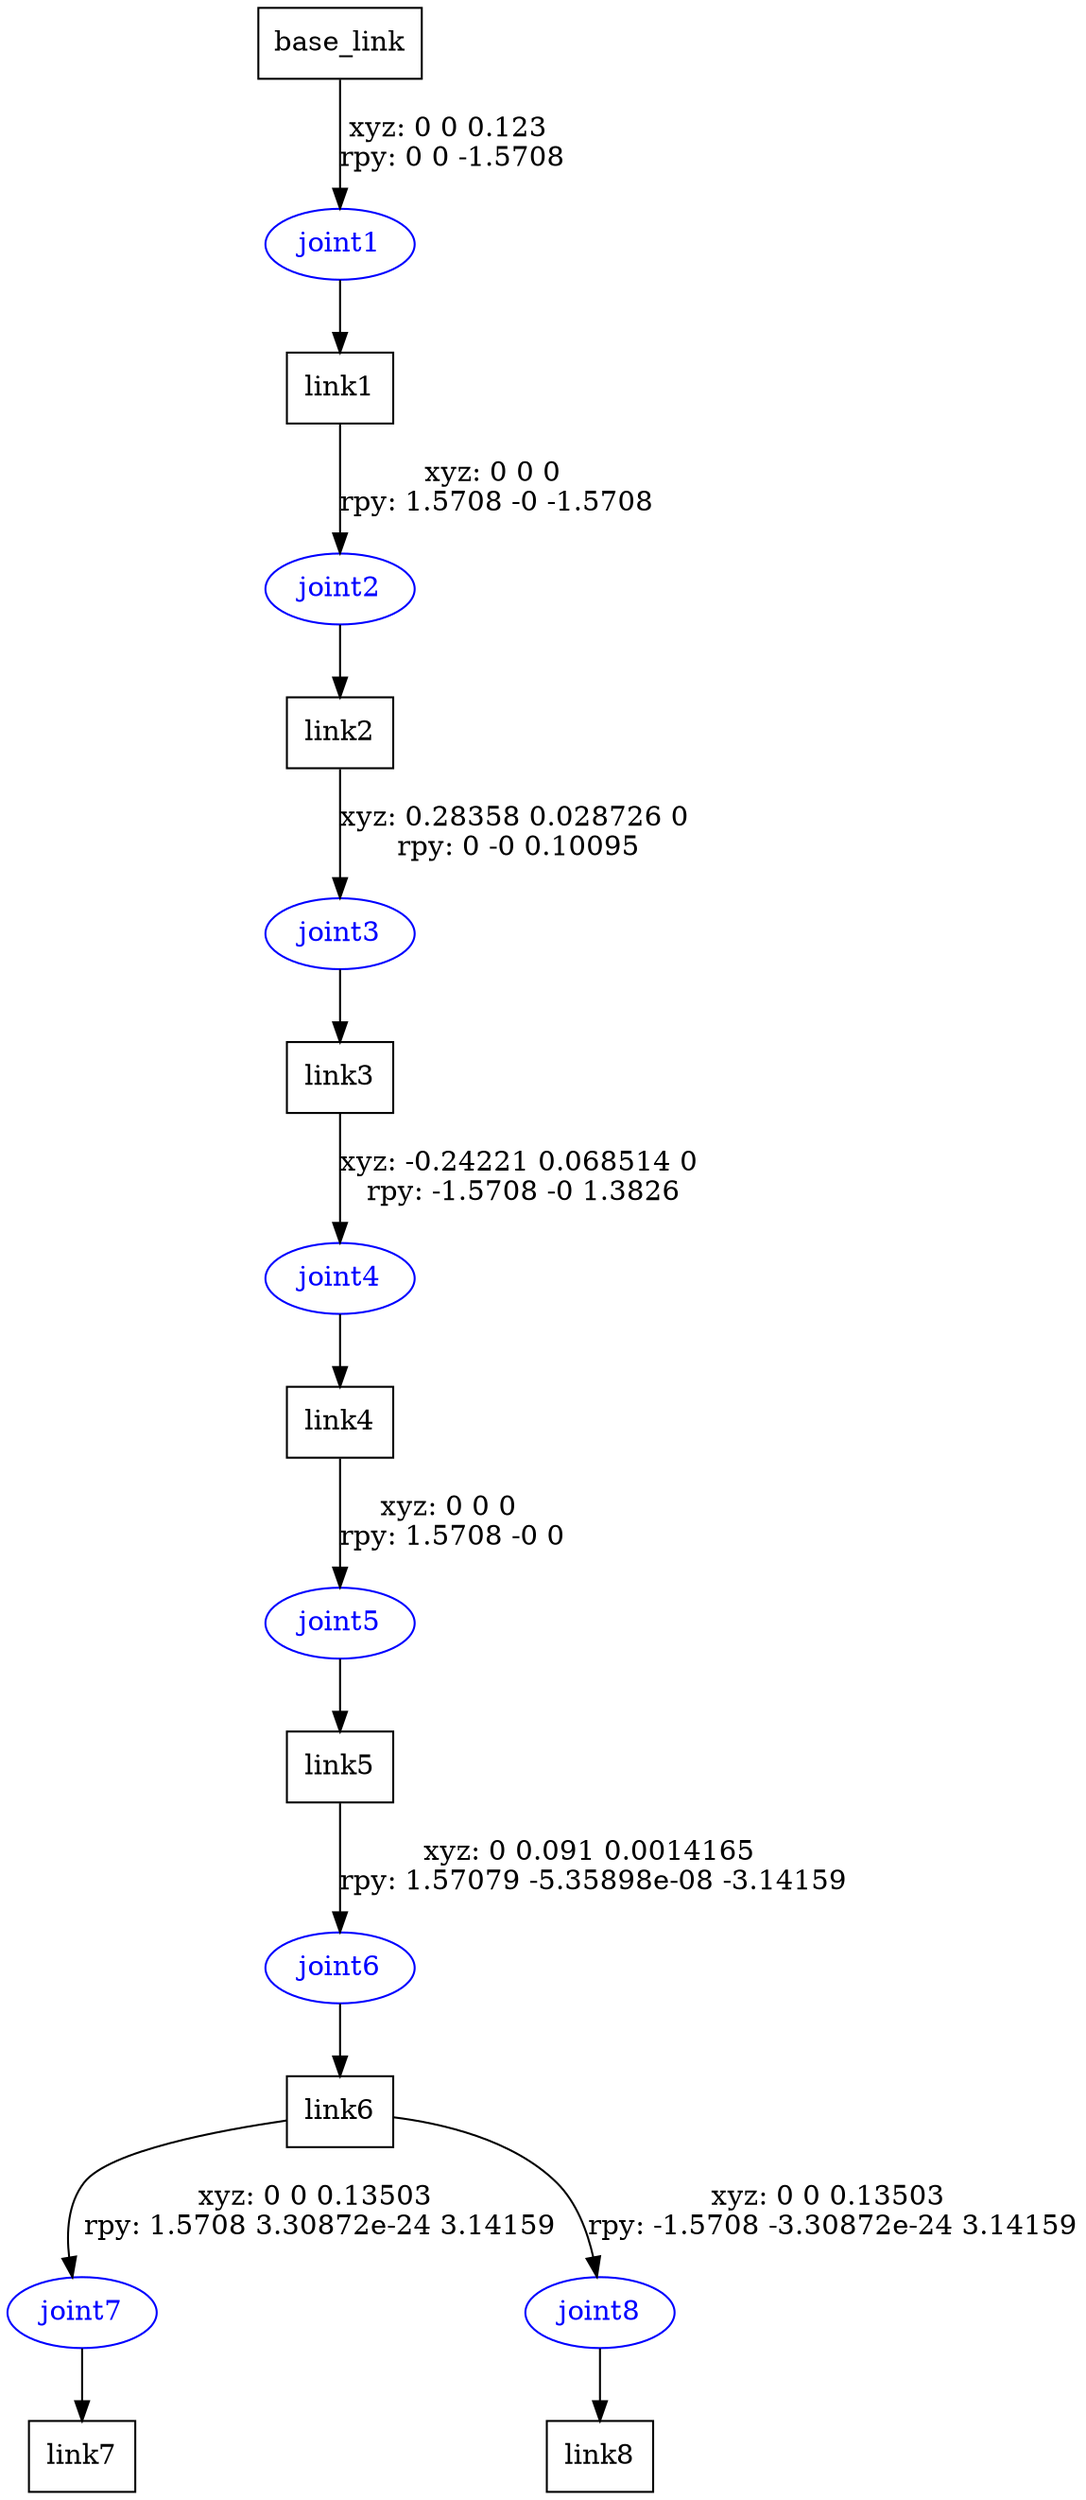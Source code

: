digraph G {
node [shape=box];
"base_link" [label="base_link"];
"link1" [label="link1"];
"link2" [label="link2"];
"link3" [label="link3"];
"link4" [label="link4"];
"link5" [label="link5"];
"link6" [label="link6"];
"link7" [label="link7"];
"link8" [label="link8"];
node [shape=ellipse, color=blue, fontcolor=blue];
"base_link" -> "joint1" [label="xyz: 0 0 0.123 \nrpy: 0 0 -1.5708"]
"joint1" -> "link1"
"link1" -> "joint2" [label="xyz: 0 0 0 \nrpy: 1.5708 -0 -1.5708"]
"joint2" -> "link2"
"link2" -> "joint3" [label="xyz: 0.28358 0.028726 0 \nrpy: 0 -0 0.10095"]
"joint3" -> "link3"
"link3" -> "joint4" [label="xyz: -0.24221 0.068514 0 \nrpy: -1.5708 -0 1.3826"]
"joint4" -> "link4"
"link4" -> "joint5" [label="xyz: 0 0 0 \nrpy: 1.5708 -0 0"]
"joint5" -> "link5"
"link5" -> "joint6" [label="xyz: 0 0.091 0.0014165 \nrpy: 1.57079 -5.35898e-08 -3.14159"]
"joint6" -> "link6"
"link6" -> "joint7" [label="xyz: 0 0 0.13503 \nrpy: 1.5708 3.30872e-24 3.14159"]
"joint7" -> "link7"
"link6" -> "joint8" [label="xyz: 0 0 0.13503 \nrpy: -1.5708 -3.30872e-24 3.14159"]
"joint8" -> "link8"
}
